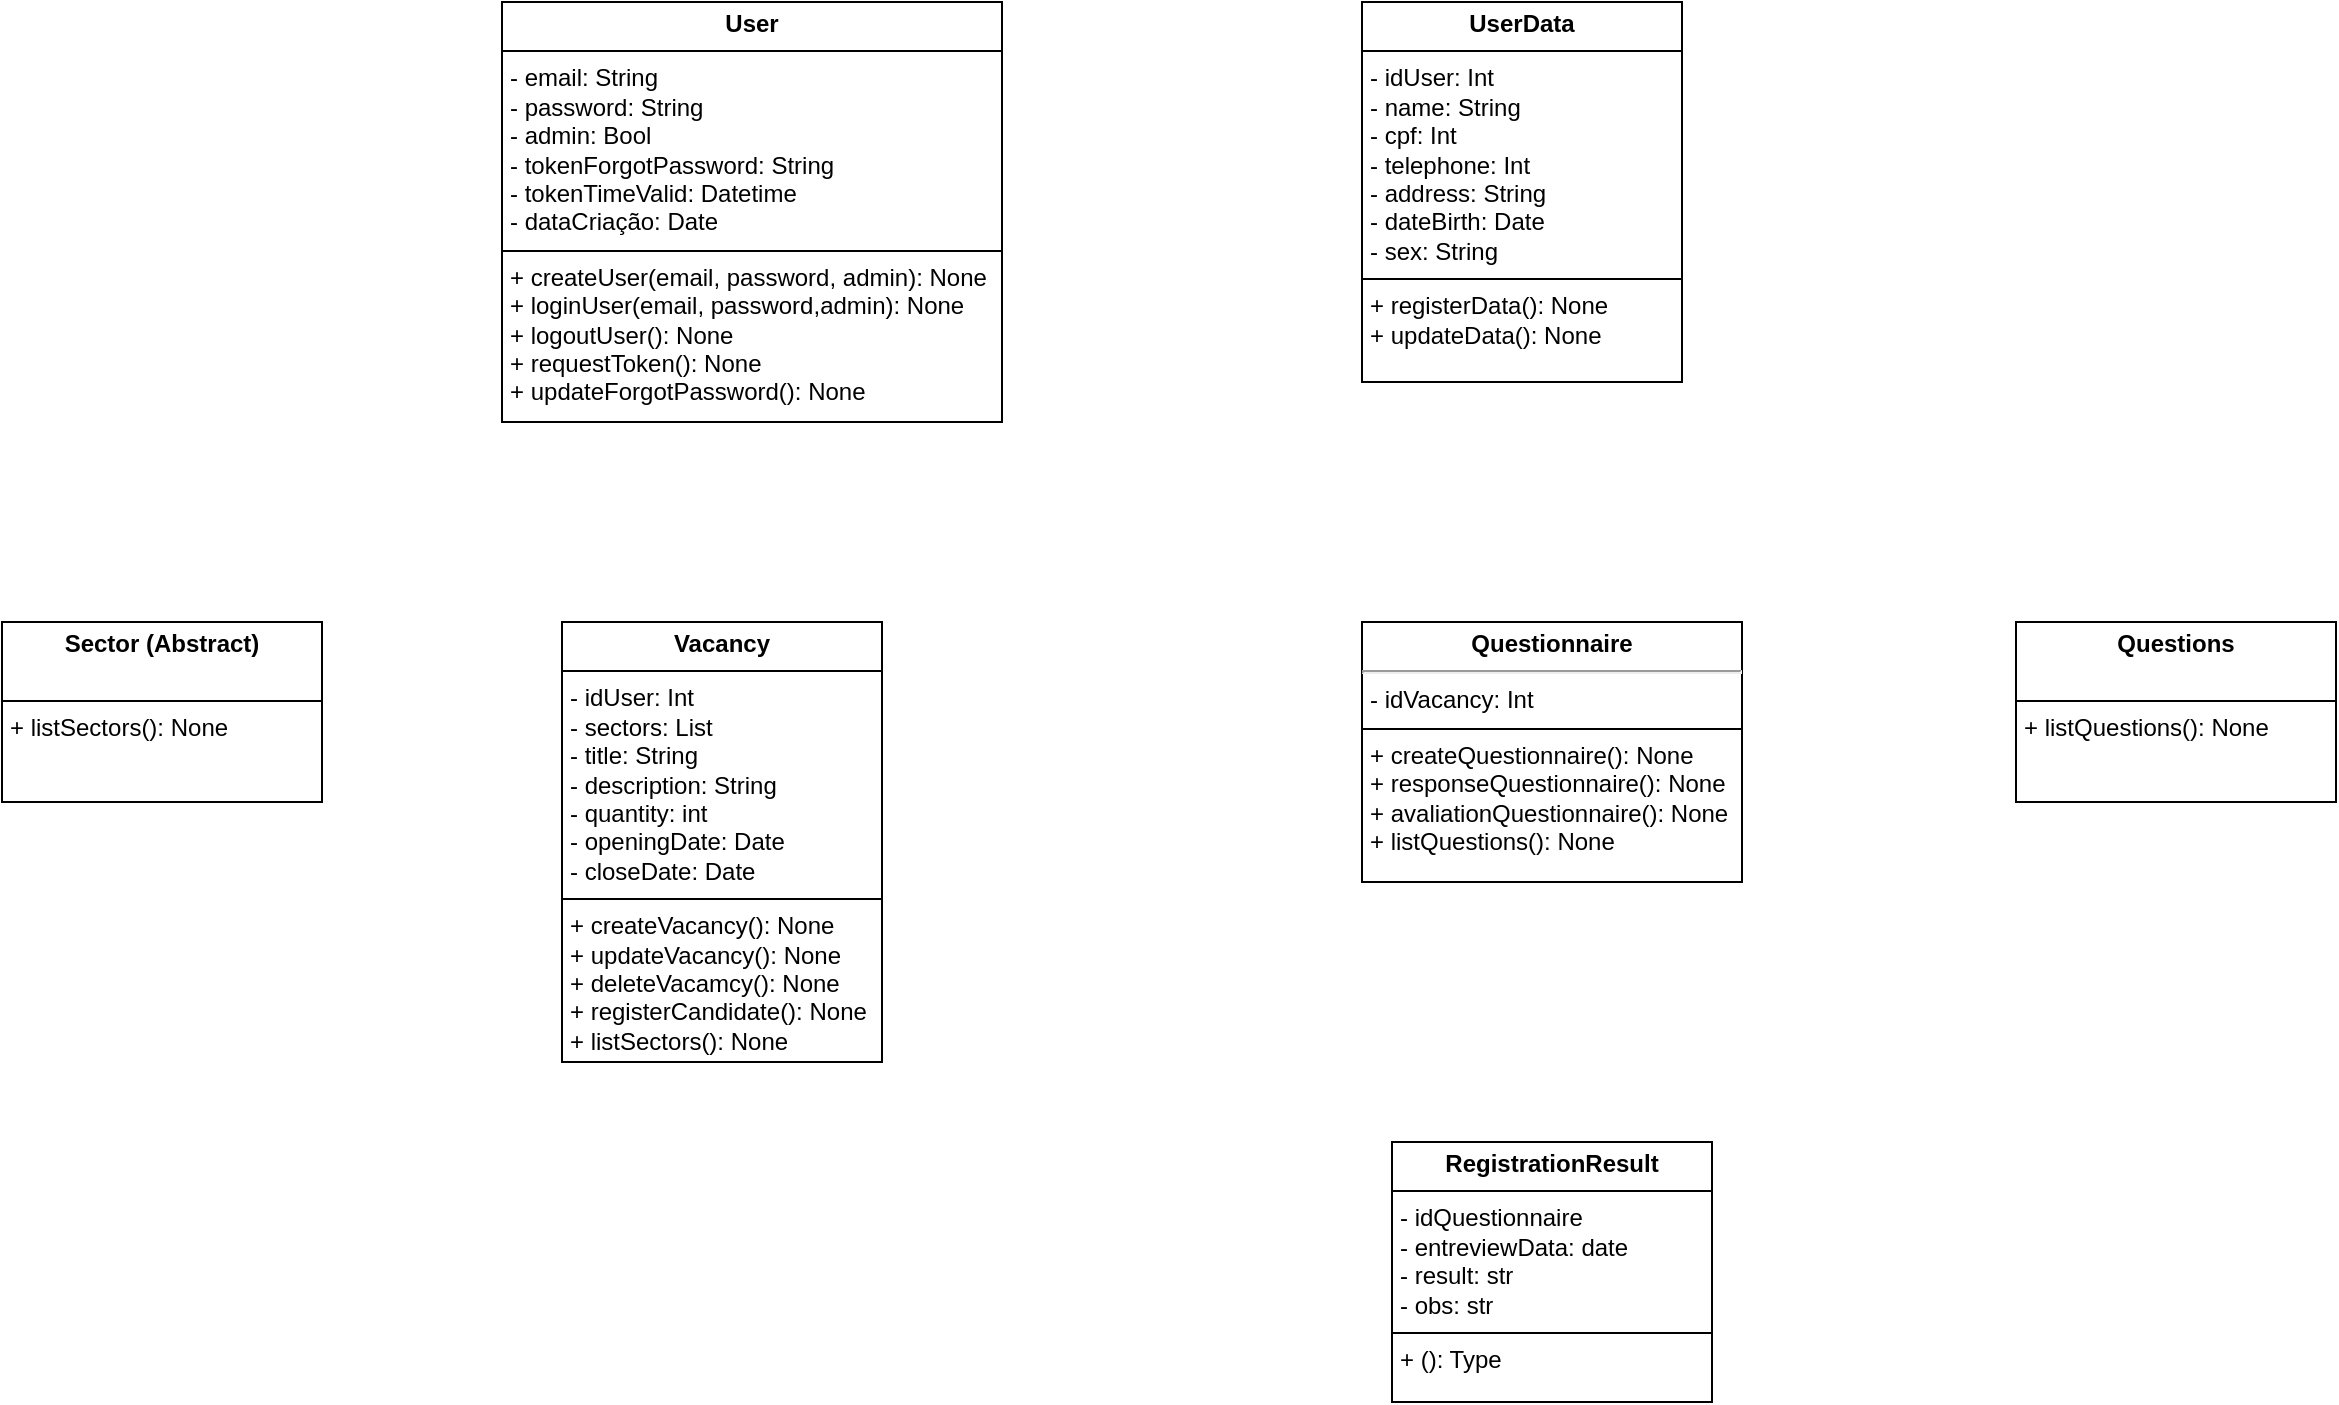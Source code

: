 <mxfile version="24.7.7">
  <diagram id="C5RBs43oDa-KdzZeNtuy" name="Page-1">
    <mxGraphModel dx="1781" dy="566" grid="1" gridSize="10" guides="1" tooltips="1" connect="1" arrows="1" fold="1" page="1" pageScale="1" pageWidth="827" pageHeight="1169" math="0" shadow="0">
      <root>
        <mxCell id="WIyWlLk6GJQsqaUBKTNV-0" />
        <mxCell id="WIyWlLk6GJQsqaUBKTNV-1" parent="WIyWlLk6GJQsqaUBKTNV-0" />
        <mxCell id="WLyLKW0AQ3hSZVnSY0yH-4" value="&lt;p style=&quot;margin:0px;margin-top:4px;text-align:center;&quot;&gt;&lt;b&gt;User&lt;/b&gt;&lt;/p&gt;&lt;hr size=&quot;1&quot; style=&quot;border-style:solid;&quot;&gt;&lt;p style=&quot;margin:0px;margin-left:4px;&quot;&gt;- email: String&lt;/p&gt;&lt;p style=&quot;margin:0px;margin-left:4px;&quot;&gt;- password: String&lt;/p&gt;&lt;p style=&quot;margin:0px;margin-left:4px;&quot;&gt;- admin: Bool&lt;/p&gt;&lt;p style=&quot;margin:0px;margin-left:4px;&quot;&gt;- tokenForgotPassword: String&lt;/p&gt;&lt;p style=&quot;margin:0px;margin-left:4px;&quot;&gt;- tokenTimeValid: Datetime&lt;/p&gt;&lt;p style=&quot;margin:0px;margin-left:4px;&quot;&gt;- dataCriação: Date&lt;/p&gt;&lt;hr size=&quot;1&quot; style=&quot;border-style:solid;&quot;&gt;&lt;p style=&quot;margin:0px;margin-left:4px;&quot;&gt;+ createUser(email, password, admin): None&lt;/p&gt;&lt;p style=&quot;margin:0px;margin-left:4px;&quot;&gt;+ loginUser(email, password,admin): None&lt;/p&gt;&lt;p style=&quot;margin:0px;margin-left:4px;&quot;&gt;+ logoutUser(): None&lt;/p&gt;&lt;p style=&quot;margin:0px;margin-left:4px;&quot;&gt;+ requestToken(): None&lt;/p&gt;&lt;p style=&quot;margin:0px;margin-left:4px;&quot;&gt;+ updateForgotPassword(): None&lt;/p&gt;" style="verticalAlign=top;align=left;overflow=fill;html=1;whiteSpace=wrap;" vertex="1" parent="WIyWlLk6GJQsqaUBKTNV-1">
          <mxGeometry x="70" y="220" width="250" height="210" as="geometry" />
        </mxCell>
        <mxCell id="WLyLKW0AQ3hSZVnSY0yH-5" value="&lt;p style=&quot;margin:0px;margin-top:4px;text-align:center;&quot;&gt;&lt;b&gt;UserData&lt;/b&gt;&lt;/p&gt;&lt;hr size=&quot;1&quot; style=&quot;border-style:solid;&quot;&gt;&lt;p style=&quot;margin:0px;margin-left:4px;&quot;&gt;- idUser: Int&lt;/p&gt;&lt;p style=&quot;margin:0px;margin-left:4px;&quot;&gt;&lt;span style=&quot;background-color: initial;&quot;&gt;- name: String&lt;/span&gt;&lt;br&gt;&lt;/p&gt;&lt;p style=&quot;margin:0px;margin-left:4px;&quot;&gt;- cpf: Int&lt;/p&gt;&lt;p style=&quot;margin:0px;margin-left:4px;&quot;&gt;- telephone: Int&lt;/p&gt;&lt;p style=&quot;margin:0px;margin-left:4px;&quot;&gt;- address: String&lt;/p&gt;&lt;p style=&quot;margin:0px;margin-left:4px;&quot;&gt;- dateBirth: Date&lt;/p&gt;&lt;p style=&quot;margin:0px;margin-left:4px;&quot;&gt;- sex: String&lt;/p&gt;&lt;hr size=&quot;1&quot; style=&quot;border-style:solid;&quot;&gt;&lt;p style=&quot;margin:0px;margin-left:4px;&quot;&gt;+ registerData(): None&lt;/p&gt;&lt;p style=&quot;margin:0px;margin-left:4px;&quot;&gt;+ updateData(): None&lt;/p&gt;" style="verticalAlign=top;align=left;overflow=fill;html=1;whiteSpace=wrap;" vertex="1" parent="WIyWlLk6GJQsqaUBKTNV-1">
          <mxGeometry x="500" y="220" width="160" height="190" as="geometry" />
        </mxCell>
        <mxCell id="WLyLKW0AQ3hSZVnSY0yH-6" value="&lt;p style=&quot;margin:0px;margin-top:4px;text-align:center;&quot;&gt;&lt;b&gt;Vacancy&lt;/b&gt;&lt;/p&gt;&lt;hr size=&quot;1&quot; style=&quot;border-style:solid;&quot;&gt;&lt;p style=&quot;margin:0px;margin-left:4px;&quot;&gt;- idUser: Int&lt;/p&gt;&lt;p style=&quot;margin:0px;margin-left:4px;&quot;&gt;&lt;span style=&quot;background-color: initial;&quot;&gt;- sectors: List&lt;/span&gt;&lt;br&gt;&lt;/p&gt;&lt;p style=&quot;margin:0px;margin-left:4px;&quot;&gt;- title: String&lt;/p&gt;&lt;p style=&quot;margin:0px;margin-left:4px;&quot;&gt;- description: String&lt;/p&gt;&lt;p style=&quot;margin:0px;margin-left:4px;&quot;&gt;- quantity: int&lt;/p&gt;&lt;p style=&quot;margin:0px;margin-left:4px;&quot;&gt;- openingDate: Date&lt;/p&gt;&lt;p style=&quot;margin:0px;margin-left:4px;&quot;&gt;- closeDate: Date&lt;/p&gt;&lt;hr size=&quot;1&quot; style=&quot;border-style:solid;&quot;&gt;&lt;p style=&quot;margin:0px;margin-left:4px;&quot;&gt;+ create&lt;span style=&quot;background-color: initial;&quot;&gt;Vacancy(): None&lt;/span&gt;&lt;/p&gt;&lt;p style=&quot;margin:0px;margin-left:4px;&quot;&gt;+ updateVacancy(): None&lt;/p&gt;&lt;p style=&quot;margin:0px;margin-left:4px;&quot;&gt;+ deleteVacamcy(): None&lt;/p&gt;&lt;p style=&quot;margin:0px;margin-left:4px;&quot;&gt;+&amp;nbsp;registerCandidate(): None&lt;/p&gt;&lt;p style=&quot;margin:0px;margin-left:4px;&quot;&gt;+ listSectors(): None&lt;/p&gt;" style="verticalAlign=top;align=left;overflow=fill;html=1;whiteSpace=wrap;" vertex="1" parent="WIyWlLk6GJQsqaUBKTNV-1">
          <mxGeometry x="100" y="530" width="160" height="220" as="geometry" />
        </mxCell>
        <mxCell id="WLyLKW0AQ3hSZVnSY0yH-7" value="&lt;p style=&quot;margin:0px;margin-top:4px;text-align:center;&quot;&gt;&lt;b&gt;Sector (Abstract)&lt;/b&gt;&lt;/p&gt;&lt;p style=&quot;margin:0px;margin-left:4px;&quot;&gt;&amp;nbsp;&lt;/p&gt;&lt;hr size=&quot;1&quot; style=&quot;border-style:solid;&quot;&gt;&lt;p style=&quot;margin:0px;margin-left:4px;&quot;&gt;+ listSectors(): None&lt;/p&gt;" style="verticalAlign=top;align=left;overflow=fill;html=1;whiteSpace=wrap;" vertex="1" parent="WIyWlLk6GJQsqaUBKTNV-1">
          <mxGeometry x="-180" y="530" width="160" height="90" as="geometry" />
        </mxCell>
        <mxCell id="WLyLKW0AQ3hSZVnSY0yH-8" value="&lt;p style=&quot;margin: 4px 0px 0px; text-align: center;&quot;&gt;&lt;b&gt;Questionnaire&lt;/b&gt;&lt;br&gt;&lt;/p&gt;&lt;hr&gt;&lt;p style=&quot;margin:0px;margin-left:4px;&quot;&gt;- idVacancy: Int&lt;/p&gt;&lt;hr size=&quot;1&quot; style=&quot;border-style:solid;&quot;&gt;&lt;p style=&quot;margin:0px;margin-left:4px;&quot;&gt;&lt;span style=&quot;background-color: initial;&quot;&gt;+ createQuestionnaire(): None&lt;/span&gt;&lt;br&gt;&lt;/p&gt;&lt;p style=&quot;margin:0px;margin-left:4px;&quot;&gt;&lt;span style=&quot;background-color: initial;&quot;&gt;+ responseQuestionnaire(): None&lt;/span&gt;&lt;/p&gt;&lt;p style=&quot;margin:0px;margin-left:4px;&quot;&gt;+ avaliationQuestionnaire(): None&lt;/p&gt;&lt;p style=&quot;margin:0px;margin-left:4px;&quot;&gt;+ listQuestions(): None&lt;/p&gt;" style="verticalAlign=top;align=left;overflow=fill;html=1;whiteSpace=wrap;" vertex="1" parent="WIyWlLk6GJQsqaUBKTNV-1">
          <mxGeometry x="500" y="530" width="190" height="130" as="geometry" />
        </mxCell>
        <mxCell id="WLyLKW0AQ3hSZVnSY0yH-9" value="&lt;p style=&quot;margin:0px;margin-top:4px;text-align:center;&quot;&gt;&lt;b&gt;Questions&lt;/b&gt;&lt;/p&gt;&lt;p style=&quot;margin:0px;margin-left:4px;&quot;&gt;&lt;br&gt;&lt;/p&gt;&lt;hr size=&quot;1&quot; style=&quot;border-style:solid;&quot;&gt;&lt;p style=&quot;margin:0px;margin-left:4px;&quot;&gt;+ listQuestions(): None&lt;/p&gt;" style="verticalAlign=top;align=left;overflow=fill;html=1;whiteSpace=wrap;" vertex="1" parent="WIyWlLk6GJQsqaUBKTNV-1">
          <mxGeometry x="827" y="530" width="160" height="90" as="geometry" />
        </mxCell>
        <mxCell id="WLyLKW0AQ3hSZVnSY0yH-11" value="&lt;p style=&quot;margin:0px;margin-top:4px;text-align:center;&quot;&gt;&lt;b&gt;RegistrationResult&lt;/b&gt;&lt;br&gt;&lt;/p&gt;&lt;hr size=&quot;1&quot; style=&quot;border-style:solid;&quot;&gt;&lt;p style=&quot;margin:0px;margin-left:4px;&quot;&gt;- idQuestionnaire&lt;/p&gt;&lt;p style=&quot;margin:0px;margin-left:4px;&quot;&gt;- entreviewData: date&lt;/p&gt;&lt;p style=&quot;margin:0px;margin-left:4px;&quot;&gt;- result: str&lt;/p&gt;&lt;p style=&quot;margin:0px;margin-left:4px;&quot;&gt;- obs: str&lt;/p&gt;&lt;hr size=&quot;1&quot; style=&quot;border-style:solid;&quot;&gt;&lt;p style=&quot;margin:0px;margin-left:4px;&quot;&gt;+ (): Type&lt;/p&gt;" style="verticalAlign=top;align=left;overflow=fill;html=1;whiteSpace=wrap;" vertex="1" parent="WIyWlLk6GJQsqaUBKTNV-1">
          <mxGeometry x="515" y="790" width="160" height="130" as="geometry" />
        </mxCell>
      </root>
    </mxGraphModel>
  </diagram>
</mxfile>
